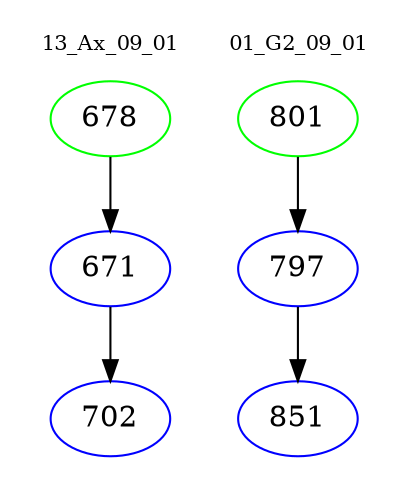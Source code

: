 digraph{
subgraph cluster_0 {
color = white
label = "13_Ax_09_01";
fontsize=10;
T0_678 [label="678", color="green"]
T0_678 -> T0_671 [color="black"]
T0_671 [label="671", color="blue"]
T0_671 -> T0_702 [color="black"]
T0_702 [label="702", color="blue"]
}
subgraph cluster_1 {
color = white
label = "01_G2_09_01";
fontsize=10;
T1_801 [label="801", color="green"]
T1_801 -> T1_797 [color="black"]
T1_797 [label="797", color="blue"]
T1_797 -> T1_851 [color="black"]
T1_851 [label="851", color="blue"]
}
}
